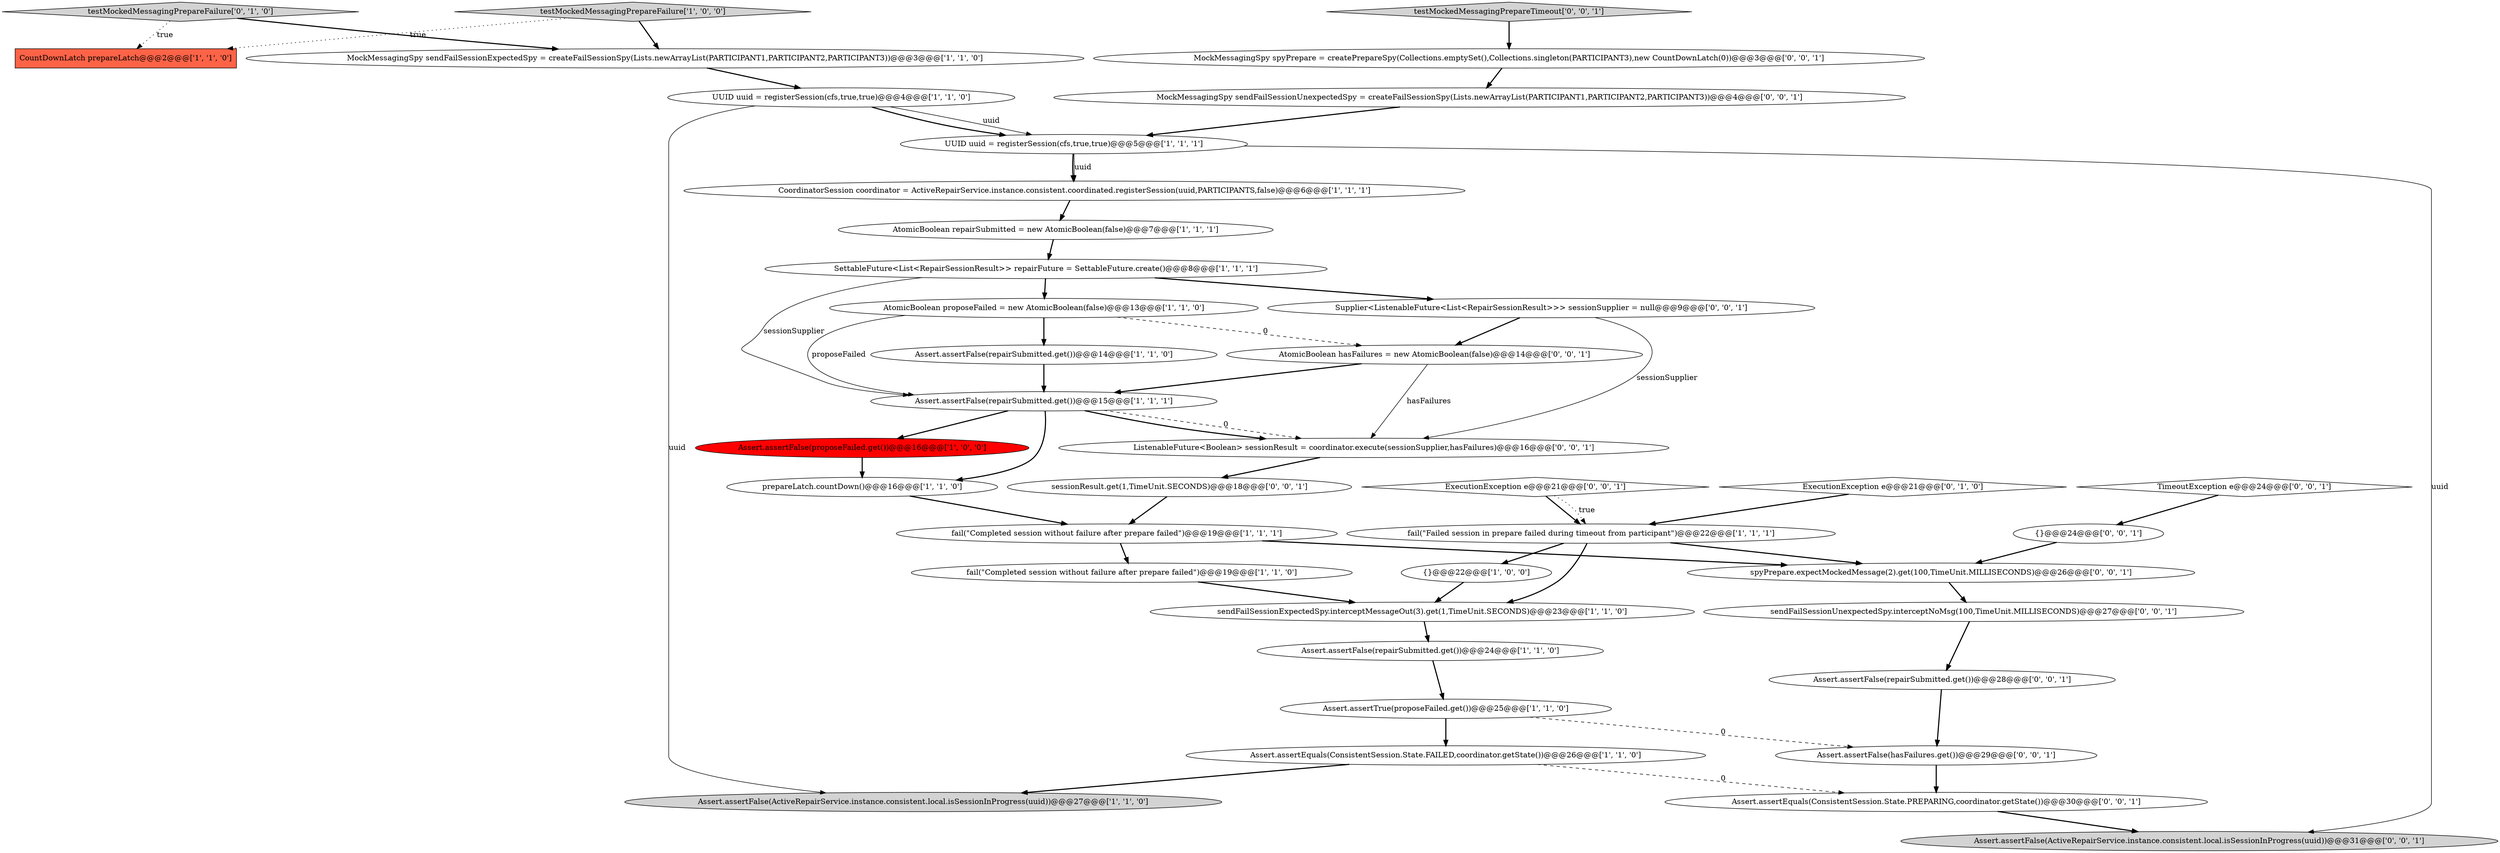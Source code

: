 digraph {
28 [style = filled, label = "ExecutionException e@@@21@@@['0', '0', '1']", fillcolor = white, shape = diamond image = "AAA0AAABBB3BBB"];
5 [style = filled, label = "MockMessagingSpy sendFailSessionExpectedSpy = createFailSessionSpy(Lists.newArrayList(PARTICIPANT1,PARTICIPANT2,PARTICIPANT3))@@@3@@@['1', '1', '0']", fillcolor = white, shape = ellipse image = "AAA0AAABBB1BBB"];
27 [style = filled, label = "Supplier<ListenableFuture<List<RepairSessionResult>>> sessionSupplier = null@@@9@@@['0', '0', '1']", fillcolor = white, shape = ellipse image = "AAA0AAABBB3BBB"];
36 [style = filled, label = "Assert.assertEquals(ConsistentSession.State.PREPARING,coordinator.getState())@@@30@@@['0', '0', '1']", fillcolor = white, shape = ellipse image = "AAA0AAABBB3BBB"];
15 [style = filled, label = "testMockedMessagingPrepareFailure['1', '0', '0']", fillcolor = lightgray, shape = diamond image = "AAA0AAABBB1BBB"];
37 [style = filled, label = "MockMessagingSpy spyPrepare = createPrepareSpy(Collections.emptySet(),Collections.singleton(PARTICIPANT3),new CountDownLatch(0))@@@3@@@['0', '0', '1']", fillcolor = white, shape = ellipse image = "AAA0AAABBB3BBB"];
32 [style = filled, label = "Assert.assertFalse(repairSubmitted.get())@@@28@@@['0', '0', '1']", fillcolor = white, shape = ellipse image = "AAA0AAABBB3BBB"];
18 [style = filled, label = "Assert.assertFalse(proposeFailed.get())@@@16@@@['1', '0', '0']", fillcolor = red, shape = ellipse image = "AAA1AAABBB1BBB"];
30 [style = filled, label = "spyPrepare.expectMockedMessage(2).get(100,TimeUnit.MILLISECONDS)@@@26@@@['0', '0', '1']", fillcolor = white, shape = ellipse image = "AAA0AAABBB3BBB"];
39 [style = filled, label = "TimeoutException e@@@24@@@['0', '0', '1']", fillcolor = white, shape = diamond image = "AAA0AAABBB3BBB"];
35 [style = filled, label = "Assert.assertFalse(hasFailures.get())@@@29@@@['0', '0', '1']", fillcolor = white, shape = ellipse image = "AAA0AAABBB3BBB"];
1 [style = filled, label = "AtomicBoolean proposeFailed = new AtomicBoolean(false)@@@13@@@['1', '1', '0']", fillcolor = white, shape = ellipse image = "AAA0AAABBB1BBB"];
9 [style = filled, label = "UUID uuid = registerSession(cfs,true,true)@@@5@@@['1', '1', '1']", fillcolor = white, shape = ellipse image = "AAA0AAABBB1BBB"];
26 [style = filled, label = "Assert.assertFalse(ActiveRepairService.instance.consistent.local.isSessionInProgress(uuid))@@@31@@@['0', '0', '1']", fillcolor = lightgray, shape = ellipse image = "AAA0AAABBB3BBB"];
16 [style = filled, label = "prepareLatch.countDown()@@@16@@@['1', '1', '0']", fillcolor = white, shape = ellipse image = "AAA0AAABBB1BBB"];
7 [style = filled, label = "sendFailSessionExpectedSpy.interceptMessageOut(3).get(1,TimeUnit.SECONDS)@@@23@@@['1', '1', '0']", fillcolor = white, shape = ellipse image = "AAA0AAABBB1BBB"];
14 [style = filled, label = "Assert.assertFalse(repairSubmitted.get())@@@14@@@['1', '1', '0']", fillcolor = white, shape = ellipse image = "AAA0AAABBB1BBB"];
22 [style = filled, label = "testMockedMessagingPrepareFailure['0', '1', '0']", fillcolor = lightgray, shape = diamond image = "AAA0AAABBB2BBB"];
10 [style = filled, label = "CoordinatorSession coordinator = ActiveRepairService.instance.consistent.coordinated.registerSession(uuid,PARTICIPANTS,false)@@@6@@@['1', '1', '1']", fillcolor = white, shape = ellipse image = "AAA0AAABBB1BBB"];
24 [style = filled, label = "sessionResult.get(1,TimeUnit.SECONDS)@@@18@@@['0', '0', '1']", fillcolor = white, shape = ellipse image = "AAA0AAABBB3BBB"];
20 [style = filled, label = "CountDownLatch prepareLatch@@@2@@@['1', '1', '0']", fillcolor = tomato, shape = box image = "AAA0AAABBB1BBB"];
2 [style = filled, label = "fail(\"Completed session without failure after prepare failed\")@@@19@@@['1', '1', '0']", fillcolor = white, shape = ellipse image = "AAA0AAABBB1BBB"];
3 [style = filled, label = "Assert.assertFalse(repairSubmitted.get())@@@15@@@['1', '1', '1']", fillcolor = white, shape = ellipse image = "AAA0AAABBB1BBB"];
6 [style = filled, label = "UUID uuid = registerSession(cfs,true,true)@@@4@@@['1', '1', '0']", fillcolor = white, shape = ellipse image = "AAA0AAABBB1BBB"];
29 [style = filled, label = "{}@@@24@@@['0', '0', '1']", fillcolor = white, shape = ellipse image = "AAA0AAABBB3BBB"];
21 [style = filled, label = "Assert.assertFalse(ActiveRepairService.instance.consistent.local.isSessionInProgress(uuid))@@@27@@@['1', '1', '0']", fillcolor = lightgray, shape = ellipse image = "AAA0AAABBB1BBB"];
31 [style = filled, label = "sendFailSessionUnexpectedSpy.interceptNoMsg(100,TimeUnit.MILLISECONDS)@@@27@@@['0', '0', '1']", fillcolor = white, shape = ellipse image = "AAA0AAABBB3BBB"];
34 [style = filled, label = "AtomicBoolean hasFailures = new AtomicBoolean(false)@@@14@@@['0', '0', '1']", fillcolor = white, shape = ellipse image = "AAA0AAABBB3BBB"];
38 [style = filled, label = "testMockedMessagingPrepareTimeout['0', '0', '1']", fillcolor = lightgray, shape = diamond image = "AAA0AAABBB3BBB"];
23 [style = filled, label = "ExecutionException e@@@21@@@['0', '1', '0']", fillcolor = white, shape = diamond image = "AAA0AAABBB2BBB"];
19 [style = filled, label = "fail(\"Completed session without failure after prepare failed\")@@@19@@@['1', '1', '1']", fillcolor = white, shape = ellipse image = "AAA0AAABBB1BBB"];
4 [style = filled, label = "{}@@@22@@@['1', '0', '0']", fillcolor = white, shape = ellipse image = "AAA0AAABBB1BBB"];
33 [style = filled, label = "MockMessagingSpy sendFailSessionUnexpectedSpy = createFailSessionSpy(Lists.newArrayList(PARTICIPANT1,PARTICIPANT2,PARTICIPANT3))@@@4@@@['0', '0', '1']", fillcolor = white, shape = ellipse image = "AAA0AAABBB3BBB"];
12 [style = filled, label = "fail(\"Failed session in prepare failed during timeout from participant\")@@@22@@@['1', '1', '1']", fillcolor = white, shape = ellipse image = "AAA0AAABBB1BBB"];
11 [style = filled, label = "SettableFuture<List<RepairSessionResult>> repairFuture = SettableFuture.create()@@@8@@@['1', '1', '1']", fillcolor = white, shape = ellipse image = "AAA0AAABBB1BBB"];
25 [style = filled, label = "ListenableFuture<Boolean> sessionResult = coordinator.execute(sessionSupplier,hasFailures)@@@16@@@['0', '0', '1']", fillcolor = white, shape = ellipse image = "AAA0AAABBB3BBB"];
13 [style = filled, label = "Assert.assertEquals(ConsistentSession.State.FAILED,coordinator.getState())@@@26@@@['1', '1', '0']", fillcolor = white, shape = ellipse image = "AAA0AAABBB1BBB"];
8 [style = filled, label = "AtomicBoolean repairSubmitted = new AtomicBoolean(false)@@@7@@@['1', '1', '1']", fillcolor = white, shape = ellipse image = "AAA0AAABBB1BBB"];
0 [style = filled, label = "Assert.assertTrue(proposeFailed.get())@@@25@@@['1', '1', '0']", fillcolor = white, shape = ellipse image = "AAA0AAABBB1BBB"];
17 [style = filled, label = "Assert.assertFalse(repairSubmitted.get())@@@24@@@['1', '1', '0']", fillcolor = white, shape = ellipse image = "AAA0AAABBB1BBB"];
14->3 [style = bold, label=""];
32->35 [style = bold, label=""];
7->17 [style = bold, label=""];
24->19 [style = bold, label=""];
3->25 [style = dashed, label="0"];
0->13 [style = bold, label=""];
34->25 [style = solid, label="hasFailures"];
13->36 [style = dashed, label="0"];
29->30 [style = bold, label=""];
11->1 [style = bold, label=""];
3->25 [style = bold, label=""];
31->32 [style = bold, label=""];
1->34 [style = dashed, label="0"];
15->20 [style = dotted, label="true"];
12->30 [style = bold, label=""];
19->2 [style = bold, label=""];
36->26 [style = bold, label=""];
9->10 [style = bold, label=""];
3->16 [style = bold, label=""];
28->12 [style = bold, label=""];
16->19 [style = bold, label=""];
33->9 [style = bold, label=""];
11->3 [style = solid, label="sessionSupplier"];
22->5 [style = bold, label=""];
12->7 [style = bold, label=""];
4->7 [style = bold, label=""];
15->5 [style = bold, label=""];
27->25 [style = solid, label="sessionSupplier"];
3->18 [style = bold, label=""];
25->24 [style = bold, label=""];
17->0 [style = bold, label=""];
27->34 [style = bold, label=""];
22->20 [style = dotted, label="true"];
5->6 [style = bold, label=""];
10->8 [style = bold, label=""];
12->4 [style = bold, label=""];
1->3 [style = solid, label="proposeFailed"];
34->3 [style = bold, label=""];
38->37 [style = bold, label=""];
30->31 [style = bold, label=""];
6->9 [style = solid, label="uuid"];
6->21 [style = solid, label="uuid"];
1->14 [style = bold, label=""];
23->12 [style = bold, label=""];
9->10 [style = solid, label="uuid"];
9->26 [style = solid, label="uuid"];
2->7 [style = bold, label=""];
35->36 [style = bold, label=""];
6->9 [style = bold, label=""];
37->33 [style = bold, label=""];
0->35 [style = dashed, label="0"];
13->21 [style = bold, label=""];
8->11 [style = bold, label=""];
28->12 [style = dotted, label="true"];
39->29 [style = bold, label=""];
11->27 [style = bold, label=""];
19->30 [style = bold, label=""];
18->16 [style = bold, label=""];
}
